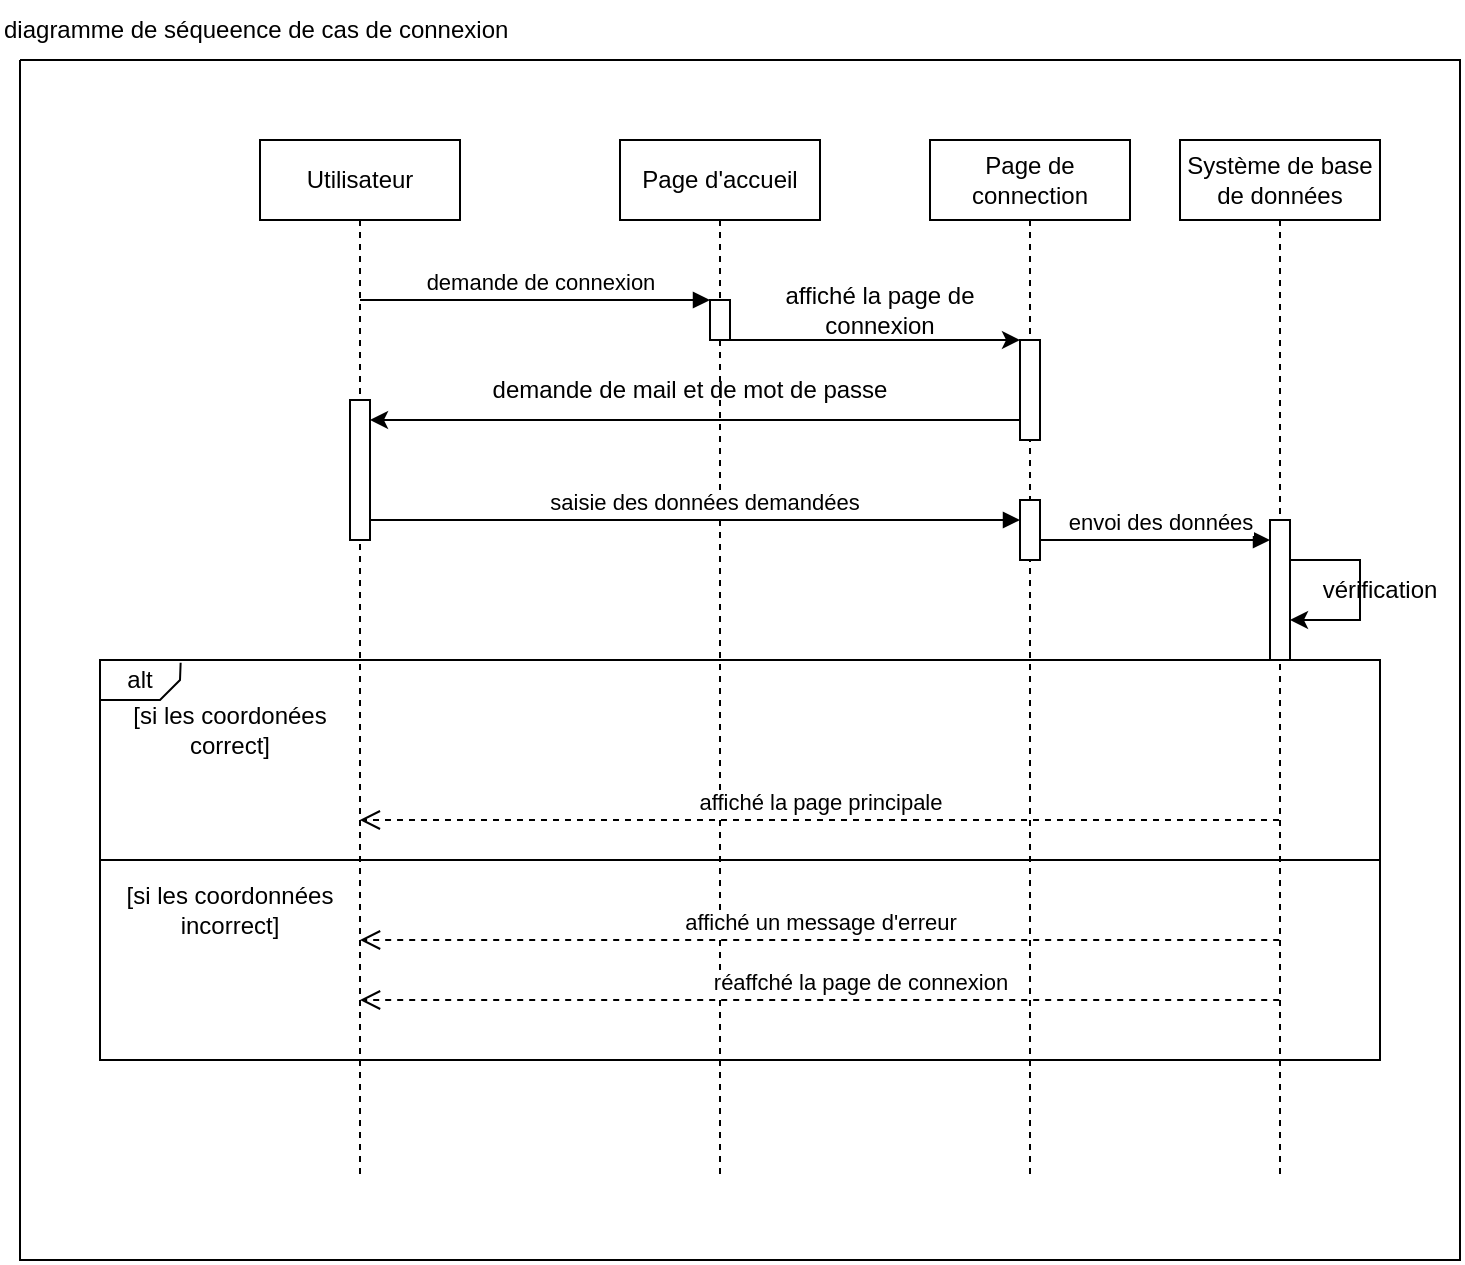 <mxfile version="26.0.16">
  <diagram name="Page-1" id="2YBvvXClWsGukQMizWep">
    <mxGraphModel dx="1888" dy="1714" grid="1" gridSize="10" guides="1" tooltips="1" connect="1" arrows="1" fold="1" page="1" pageScale="1" pageWidth="850" pageHeight="1100" math="0" shadow="0">
      <root>
        <mxCell id="0" />
        <mxCell id="1" parent="0" />
        <mxCell id="aM9ryv3xv72pqoxQDRHE-5" value="Page d&#39;accueil" style="shape=umlLifeline;perimeter=lifelinePerimeter;whiteSpace=wrap;html=1;container=0;dropTarget=0;collapsible=0;recursiveResize=0;outlineConnect=0;portConstraint=eastwest;newEdgeStyle={&quot;edgeStyle&quot;:&quot;elbowEdgeStyle&quot;,&quot;elbow&quot;:&quot;vertical&quot;,&quot;curved&quot;:0,&quot;rounded&quot;:0};" parent="1" vertex="1">
          <mxGeometry x="220" y="40" width="100" height="520" as="geometry" />
        </mxCell>
        <mxCell id="aM9ryv3xv72pqoxQDRHE-6" value="" style="html=1;points=[];perimeter=orthogonalPerimeter;outlineConnect=0;targetShapes=umlLifeline;portConstraint=eastwest;newEdgeStyle={&quot;edgeStyle&quot;:&quot;elbowEdgeStyle&quot;,&quot;elbow&quot;:&quot;vertical&quot;,&quot;curved&quot;:0,&quot;rounded&quot;:0};" parent="aM9ryv3xv72pqoxQDRHE-5" vertex="1">
          <mxGeometry x="45" y="80" width="10" height="20" as="geometry" />
        </mxCell>
        <mxCell id="aM9ryv3xv72pqoxQDRHE-7" value="demande de connexion" style="html=1;verticalAlign=bottom;endArrow=block;edgeStyle=elbowEdgeStyle;elbow=vertical;curved=0;rounded=0;" parent="1" source="LK_l6NNyZkaCw-TX679H-6" target="aM9ryv3xv72pqoxQDRHE-6" edge="1">
          <mxGeometry x="0.029" relative="1" as="geometry">
            <mxPoint x="95" y="120" as="sourcePoint" />
            <Array as="points">
              <mxPoint x="180" y="120" />
            </Array>
            <mxPoint as="offset" />
          </mxGeometry>
        </mxCell>
        <mxCell id="LK_l6NNyZkaCw-TX679H-1" value="Page de connection" style="shape=umlLifeline;perimeter=lifelinePerimeter;whiteSpace=wrap;html=1;container=0;dropTarget=0;collapsible=0;recursiveResize=0;outlineConnect=0;portConstraint=eastwest;newEdgeStyle={&quot;edgeStyle&quot;:&quot;elbowEdgeStyle&quot;,&quot;elbow&quot;:&quot;vertical&quot;,&quot;curved&quot;:0,&quot;rounded&quot;:0};" vertex="1" parent="1">
          <mxGeometry x="375" y="40" width="100" height="520" as="geometry" />
        </mxCell>
        <mxCell id="LK_l6NNyZkaCw-TX679H-2" value="&lt;span style=&quot;color: rgba(0, 0, 0, 0); font-family: monospace; font-size: 0px; text-align: start;&quot;&gt;%3CmxGraphModel%3E%3Croot%3E%3CmxCell%20id%3D%220%22%2F%3E%3CmxCell%20id%3D%221%22%20parent%3D%220%22%2F%3E%3CmxCell%20id%3D%222%22%20value%3D%22demande%20de%20connexion%22%20style%3D%22html%3D1%3BverticalAlign%3Dbottom%3BendArrow%3Dblock%3BedgeStyle%3DelbowEdgeStyle%3Belbow%3Dvertical%3Bcurved%3D0%3Brounded%3D0%3B%22%20edge%3D%221%22%20parent%3D%221%22%3E%3CmxGeometry%20x%3D%220.03%22%20relative%3D%221%22%20as%3D%22geometry%22%3E%3CmxPoint%20x%3D%2290%22%20y%3D%22120%22%20as%3D%22sourcePoint%22%2F%3E%3CArray%20as%3D%22points%22%3E%3CmxPoint%20x%3D%22180%22%20y%3D%22120%22%2F%3E%3C%2FArray%3E%3CmxPoint%20x%3D%22265%22%20y%3D%22120%22%20as%3D%22targetPoint%22%2F%3E%3CmxPoint%20as%3D%22offset%22%2F%3E%3C%2FmxGeometry%3E%3C%2FmxCell%3E%3C%2Froot%3E%3C%2FmxGraphModel%3E&lt;/span&gt;" style="html=1;points=[];perimeter=orthogonalPerimeter;outlineConnect=0;targetShapes=umlLifeline;portConstraint=eastwest;newEdgeStyle={&quot;edgeStyle&quot;:&quot;elbowEdgeStyle&quot;,&quot;elbow&quot;:&quot;vertical&quot;,&quot;curved&quot;:0,&quot;rounded&quot;:0};" vertex="1" parent="LK_l6NNyZkaCw-TX679H-1">
          <mxGeometry x="45" y="100" width="10" height="50" as="geometry" />
        </mxCell>
        <mxCell id="LK_l6NNyZkaCw-TX679H-15" value="&lt;span style=&quot;color: rgba(0, 0, 0, 0); font-family: monospace; font-size: 0px; text-align: start;&quot;&gt;%3CmxGraphModel%3E%3Croot%3E%3CmxCell%20id%3D%220%22%2F%3E%3CmxCell%20id%3D%221%22%20parent%3D%220%22%2F%3E%3CmxCell%20id%3D%222%22%20value%3D%22demande%20de%20connexion%22%20style%3D%22html%3D1%3BverticalAlign%3Dbottom%3BendArrow%3Dblock%3BedgeStyle%3DelbowEdgeStyle%3Belbow%3Dvertical%3Bcurved%3D0%3Brounded%3D0%3B%22%20edge%3D%221%22%20parent%3D%221%22%3E%3CmxGeometry%20x%3D%220.03%22%20relative%3D%221%22%20as%3D%22geometry%22%3E%3CmxPoint%20x%3D%2290%22%20y%3D%22120%22%20as%3D%22sourcePoint%22%2F%3E%3CArray%20as%3D%22points%22%3E%3CmxPoint%20x%3D%22180%22%20y%3D%22120%22%2F%3E%3C%2FArray%3E%3CmxPoint%20x%3D%22265%22%20y%3D%22120%22%20as%3D%22targetPoint%22%2F%3E%3CmxPoint%20as%3D%22offset%22%2F%3E%3C%2FmxGeometry%3E%3C%2FmxCell%3E%3C%2Froot%3E%3C%2FmxGraphModel%3E&lt;/span&gt;" style="html=1;points=[];perimeter=orthogonalPerimeter;outlineConnect=0;targetShapes=umlLifeline;portConstraint=eastwest;newEdgeStyle={&quot;edgeStyle&quot;:&quot;elbowEdgeStyle&quot;,&quot;elbow&quot;:&quot;vertical&quot;,&quot;curved&quot;:0,&quot;rounded&quot;:0};" vertex="1" parent="LK_l6NNyZkaCw-TX679H-1">
          <mxGeometry x="45" y="180" width="10" height="30" as="geometry" />
        </mxCell>
        <mxCell id="LK_l6NNyZkaCw-TX679H-3" value="Système de base de données" style="shape=umlLifeline;perimeter=lifelinePerimeter;whiteSpace=wrap;html=1;container=0;dropTarget=0;collapsible=0;recursiveResize=0;outlineConnect=0;portConstraint=eastwest;newEdgeStyle={&quot;edgeStyle&quot;:&quot;elbowEdgeStyle&quot;,&quot;elbow&quot;:&quot;vertical&quot;,&quot;curved&quot;:0,&quot;rounded&quot;:0};" vertex="1" parent="1">
          <mxGeometry x="500" y="40" width="100" height="520" as="geometry" />
        </mxCell>
        <mxCell id="LK_l6NNyZkaCw-TX679H-4" value="" style="html=1;points=[];perimeter=orthogonalPerimeter;outlineConnect=0;targetShapes=umlLifeline;portConstraint=eastwest;newEdgeStyle={&quot;edgeStyle&quot;:&quot;elbowEdgeStyle&quot;,&quot;elbow&quot;:&quot;vertical&quot;,&quot;curved&quot;:0,&quot;rounded&quot;:0};" vertex="1" parent="LK_l6NNyZkaCw-TX679H-3">
          <mxGeometry x="45" y="190" width="10" height="70" as="geometry" />
        </mxCell>
        <mxCell id="LK_l6NNyZkaCw-TX679H-17" value="" style="endArrow=classic;html=1;rounded=0;" edge="1" parent="LK_l6NNyZkaCw-TX679H-3" source="LK_l6NNyZkaCw-TX679H-4" target="LK_l6NNyZkaCw-TX679H-4">
          <mxGeometry width="50" height="50" relative="1" as="geometry">
            <mxPoint x="60" y="190" as="sourcePoint" />
            <mxPoint x="60" y="215" as="targetPoint" />
            <Array as="points">
              <mxPoint x="90" y="210" />
              <mxPoint x="90" y="240" />
            </Array>
          </mxGeometry>
        </mxCell>
        <mxCell id="LK_l6NNyZkaCw-TX679H-5" value="diagramme de séqueence de cas de connexion" style="text;html=1;align=left;verticalAlign=middle;whiteSpace=wrap;rounded=0;" vertex="1" parent="1">
          <mxGeometry x="-90" y="-30" width="490" height="30" as="geometry" />
        </mxCell>
        <mxCell id="LK_l6NNyZkaCw-TX679H-6" value="Utilisateur" style="shape=umlLifeline;perimeter=lifelinePerimeter;whiteSpace=wrap;html=1;container=0;dropTarget=0;collapsible=0;recursiveResize=0;outlineConnect=0;portConstraint=eastwest;newEdgeStyle={&quot;edgeStyle&quot;:&quot;elbowEdgeStyle&quot;,&quot;elbow&quot;:&quot;vertical&quot;,&quot;curved&quot;:0,&quot;rounded&quot;:0};" vertex="1" parent="1">
          <mxGeometry x="40" y="40" width="100" height="520" as="geometry" />
        </mxCell>
        <mxCell id="LK_l6NNyZkaCw-TX679H-7" value="" style="html=1;points=[];perimeter=orthogonalPerimeter;outlineConnect=0;targetShapes=umlLifeline;portConstraint=eastwest;newEdgeStyle={&quot;edgeStyle&quot;:&quot;elbowEdgeStyle&quot;,&quot;elbow&quot;:&quot;vertical&quot;,&quot;curved&quot;:0,&quot;rounded&quot;:0};" vertex="1" parent="LK_l6NNyZkaCw-TX679H-6">
          <mxGeometry x="45" y="130" width="10" height="70" as="geometry" />
        </mxCell>
        <mxCell id="LK_l6NNyZkaCw-TX679H-8" value="" style="endArrow=classic;html=1;rounded=0;" edge="1" parent="1">
          <mxGeometry width="50" height="50" relative="1" as="geometry">
            <mxPoint x="275" y="140" as="sourcePoint" />
            <mxPoint x="420" y="140" as="targetPoint" />
          </mxGeometry>
        </mxCell>
        <mxCell id="LK_l6NNyZkaCw-TX679H-9" value="" style="endArrow=classic;html=1;rounded=0;" edge="1" parent="1">
          <mxGeometry width="50" height="50" relative="1" as="geometry">
            <mxPoint x="420" y="180" as="sourcePoint" />
            <mxPoint x="95" y="180" as="targetPoint" />
          </mxGeometry>
        </mxCell>
        <mxCell id="LK_l6NNyZkaCw-TX679H-11" value="affiché la page de connexion" style="text;html=1;align=center;verticalAlign=middle;whiteSpace=wrap;rounded=0;" vertex="1" parent="1">
          <mxGeometry x="280" y="110" width="140" height="30" as="geometry" />
        </mxCell>
        <mxCell id="LK_l6NNyZkaCw-TX679H-12" value="demande de mail et de mot de passe" style="text;html=1;align=center;verticalAlign=middle;whiteSpace=wrap;rounded=0;" vertex="1" parent="1">
          <mxGeometry x="130" y="150" width="250" height="30" as="geometry" />
        </mxCell>
        <mxCell id="LK_l6NNyZkaCw-TX679H-13" value="saisie des données demandées" style="html=1;verticalAlign=bottom;endArrow=block;edgeStyle=elbowEdgeStyle;elbow=vertical;curved=0;rounded=0;" edge="1" parent="1" source="LK_l6NNyZkaCw-TX679H-7" target="LK_l6NNyZkaCw-TX679H-15">
          <mxGeometry x="0.029" relative="1" as="geometry">
            <mxPoint x="110" y="230" as="sourcePoint" />
            <Array as="points">
              <mxPoint x="200" y="230" />
            </Array>
            <mxPoint x="285" y="230" as="targetPoint" />
            <mxPoint as="offset" />
          </mxGeometry>
        </mxCell>
        <mxCell id="LK_l6NNyZkaCw-TX679H-16" value="envoi des données" style="html=1;verticalAlign=bottom;endArrow=block;edgeStyle=elbowEdgeStyle;elbow=vertical;curved=0;rounded=0;" edge="1" parent="1" target="LK_l6NNyZkaCw-TX679H-4">
          <mxGeometry x="0.043" relative="1" as="geometry">
            <mxPoint x="430" y="240" as="sourcePoint" />
            <Array as="points">
              <mxPoint x="520" y="240" />
            </Array>
            <mxPoint x="605" y="240" as="targetPoint" />
            <mxPoint as="offset" />
          </mxGeometry>
        </mxCell>
        <mxCell id="LK_l6NNyZkaCw-TX679H-18" value="vérification" style="text;html=1;align=center;verticalAlign=middle;whiteSpace=wrap;rounded=0;" vertex="1" parent="1">
          <mxGeometry x="560" y="250" width="80" height="30" as="geometry" />
        </mxCell>
        <mxCell id="LK_l6NNyZkaCw-TX679H-19" value="[si les coordonnées incorrect]" style="text;html=1;align=center;verticalAlign=middle;whiteSpace=wrap;rounded=0;fillColor=default;" vertex="1" parent="1">
          <mxGeometry x="-30" y="410" width="110" height="30" as="geometry" />
        </mxCell>
        <mxCell id="LK_l6NNyZkaCw-TX679H-20" value="[si les coordonées correct]" style="text;html=1;align=center;verticalAlign=middle;whiteSpace=wrap;rounded=0;fillColor=default;" vertex="1" parent="1">
          <mxGeometry x="-30" y="320" width="110" height="30" as="geometry" />
        </mxCell>
        <mxCell id="LK_l6NNyZkaCw-TX679H-24" value="affiché la page principale" style="html=1;verticalAlign=bottom;endArrow=open;dashed=1;endSize=8;edgeStyle=elbowEdgeStyle;elbow=vertical;curved=0;rounded=0;" edge="1" parent="1">
          <mxGeometry relative="1" as="geometry">
            <mxPoint x="89.912" y="380.002" as="targetPoint" />
            <Array as="points" />
            <mxPoint x="549.5" y="380.002" as="sourcePoint" />
          </mxGeometry>
        </mxCell>
        <mxCell id="LK_l6NNyZkaCw-TX679H-26" value="affiché un message d&#39;erreur" style="html=1;verticalAlign=bottom;endArrow=open;dashed=1;endSize=8;edgeStyle=elbowEdgeStyle;elbow=vertical;curved=0;rounded=0;" edge="1" parent="1">
          <mxGeometry relative="1" as="geometry">
            <mxPoint x="90.002" y="440.002" as="targetPoint" />
            <Array as="points" />
            <mxPoint x="549.59" y="440.002" as="sourcePoint" />
          </mxGeometry>
        </mxCell>
        <mxCell id="LK_l6NNyZkaCw-TX679H-28" value="réaffché la page de connexion" style="html=1;verticalAlign=bottom;endArrow=open;dashed=1;endSize=8;edgeStyle=elbowEdgeStyle;elbow=vertical;curved=0;rounded=0;" edge="1" parent="1">
          <mxGeometry x="-0.088" relative="1" as="geometry">
            <mxPoint x="90.002" y="470.002" as="targetPoint" />
            <Array as="points" />
            <mxPoint x="549.59" y="470.002" as="sourcePoint" />
            <mxPoint as="offset" />
          </mxGeometry>
        </mxCell>
        <mxCell id="LK_l6NNyZkaCw-TX679H-29" value="" style="rounded=0;whiteSpace=wrap;html=1;fillColor=none;" vertex="1" parent="1">
          <mxGeometry x="-40" y="300" width="640" height="200" as="geometry" />
        </mxCell>
        <mxCell id="LK_l6NNyZkaCw-TX679H-30" value="" style="endArrow=none;html=1;rounded=0;" edge="1" parent="1" target="LK_l6NNyZkaCw-TX679H-29">
          <mxGeometry width="50" height="50" relative="1" as="geometry">
            <mxPoint x="-40" y="400" as="sourcePoint" />
            <mxPoint x="10" y="350" as="targetPoint" />
            <Array as="points">
              <mxPoint x="550" y="400" />
            </Array>
          </mxGeometry>
        </mxCell>
        <mxCell id="LK_l6NNyZkaCw-TX679H-31" value="" style="endArrow=none;html=1;rounded=0;exitX=0.063;exitY=0.007;exitDx=0;exitDy=0;exitPerimeter=0;" edge="1" parent="1" source="LK_l6NNyZkaCw-TX679H-29">
          <mxGeometry width="50" height="50" relative="1" as="geometry">
            <mxPoint x="-25.455" y="330" as="sourcePoint" />
            <mxPoint x="-40" y="320" as="targetPoint" />
            <Array as="points">
              <mxPoint y="310" />
              <mxPoint x="-10" y="320" />
            </Array>
          </mxGeometry>
        </mxCell>
        <mxCell id="LK_l6NNyZkaCw-TX679H-32" value="alt" style="text;html=1;align=center;verticalAlign=middle;whiteSpace=wrap;rounded=0;" vertex="1" parent="1">
          <mxGeometry x="-40" y="300" width="40" height="20" as="geometry" />
        </mxCell>
        <mxCell id="LK_l6NNyZkaCw-TX679H-33" value="" style="endArrow=none;html=1;rounded=0;" edge="1" parent="1">
          <mxGeometry width="50" height="50" relative="1" as="geometry">
            <mxPoint x="-80" as="sourcePoint" />
            <mxPoint x="-80" as="targetPoint" />
            <Array as="points">
              <mxPoint x="640" />
              <mxPoint x="640" y="600" />
              <mxPoint x="-80" y="600" />
            </Array>
          </mxGeometry>
        </mxCell>
      </root>
    </mxGraphModel>
  </diagram>
</mxfile>
